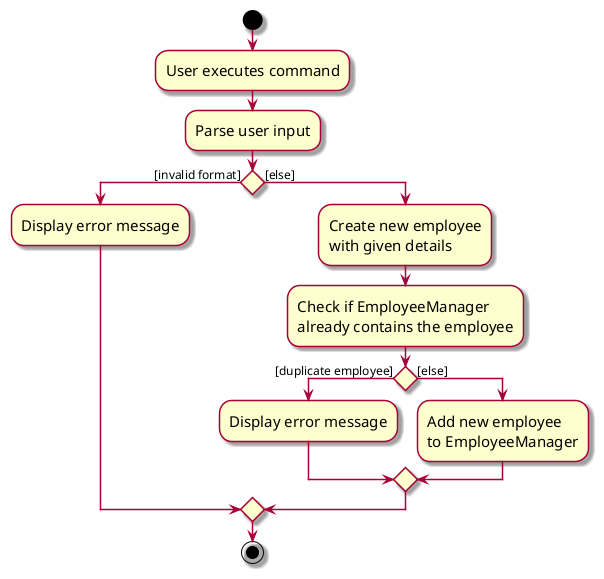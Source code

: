 @startuml
skin rose
skinparam ActivityFontSize 15
skinparam ArrowFontSize 12
start
:User executes command;

:Parse user input;

'Since the beta syntax does not support placing the condition outside the
'diamond we place it as the true branch instead.

if () then ([invalid format])
    :Display error message;
else ([else])
    :Create new employee
    with given details;

    :Check if EmployeeManager
    already contains the employee;

    if () then ([duplicate employee])
        :Display error message;
    else ([else])
        :Add new employee
        to EmployeeManager;
    endif
endif

stop
@enduml

